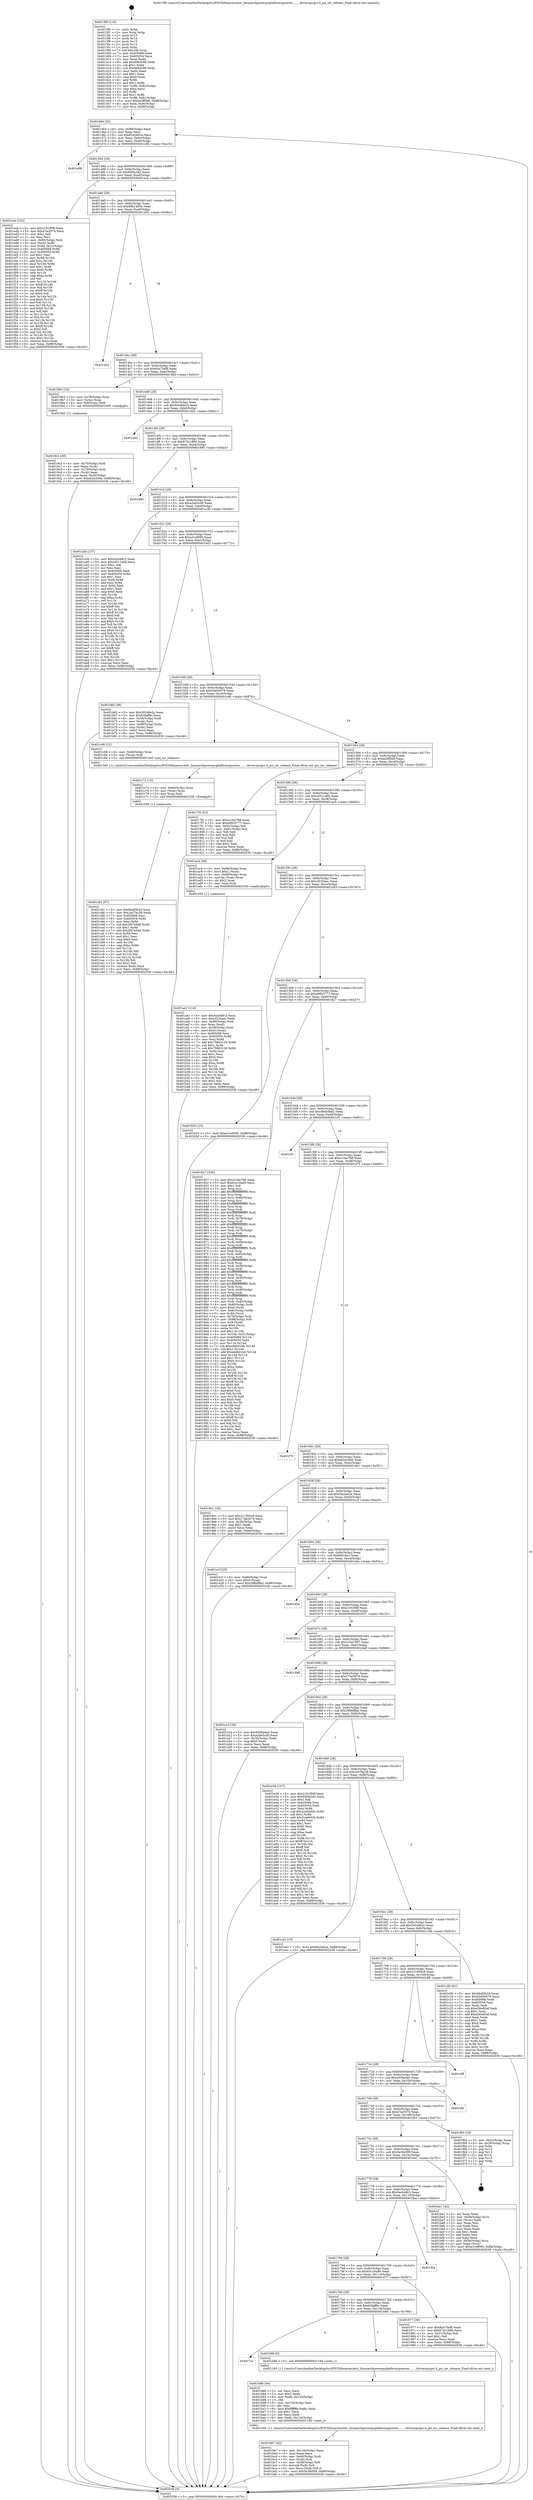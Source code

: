 digraph "0x4013f0" {
  label = "0x4013f0 (/mnt/c/Users/mathe/Desktop/tcc/POCII/binaries/extr_linuxarchpowerpcplatformspseries........driverspcipci.h_pci_iov_release_Final-ollvm.out::main(0))"
  labelloc = "t"
  node[shape=record]

  Entry [label="",width=0.3,height=0.3,shape=circle,fillcolor=black,style=filled]
  "0x401464" [label="{
     0x401464 [32]\l
     | [instrs]\l
     &nbsp;&nbsp;0x401464 \<+6\>: mov -0x88(%rbp),%eax\l
     &nbsp;&nbsp;0x40146a \<+2\>: mov %eax,%ecx\l
     &nbsp;&nbsp;0x40146c \<+6\>: sub $0x8342601e,%ecx\l
     &nbsp;&nbsp;0x401472 \<+6\>: mov %eax,-0x9c(%rbp)\l
     &nbsp;&nbsp;0x401478 \<+6\>: mov %ecx,-0xa0(%rbp)\l
     &nbsp;&nbsp;0x40147e \<+6\>: je 0000000000401e0b \<main+0xa1b\>\l
  }"]
  "0x401e0b" [label="{
     0x401e0b\l
  }", style=dashed]
  "0x401484" [label="{
     0x401484 [28]\l
     | [instrs]\l
     &nbsp;&nbsp;0x401484 \<+5\>: jmp 0000000000401489 \<main+0x99\>\l
     &nbsp;&nbsp;0x401489 \<+6\>: mov -0x9c(%rbp),%eax\l
     &nbsp;&nbsp;0x40148f \<+5\>: sub $0x85f3e342,%eax\l
     &nbsp;&nbsp;0x401494 \<+6\>: mov %eax,-0xa4(%rbp)\l
     &nbsp;&nbsp;0x40149a \<+6\>: je 0000000000401ecb \<main+0xadb\>\l
  }"]
  Exit [label="",width=0.3,height=0.3,shape=circle,fillcolor=black,style=filled,peripheries=2]
  "0x401ecb" [label="{
     0x401ecb [152]\l
     | [instrs]\l
     &nbsp;&nbsp;0x401ecb \<+5\>: mov $0x2191f09f,%eax\l
     &nbsp;&nbsp;0x401ed0 \<+5\>: mov $0x47acf374,%ecx\l
     &nbsp;&nbsp;0x401ed5 \<+2\>: mov $0x1,%dl\l
     &nbsp;&nbsp;0x401ed7 \<+2\>: xor %esi,%esi\l
     &nbsp;&nbsp;0x401ed9 \<+4\>: mov -0x80(%rbp),%rdi\l
     &nbsp;&nbsp;0x401edd \<+3\>: mov (%rdi),%r8d\l
     &nbsp;&nbsp;0x401ee0 \<+4\>: mov %r8d,-0x2c(%rbp)\l
     &nbsp;&nbsp;0x401ee4 \<+8\>: mov 0x405068,%r8d\l
     &nbsp;&nbsp;0x401eec \<+8\>: mov 0x405054,%r9d\l
     &nbsp;&nbsp;0x401ef4 \<+3\>: sub $0x1,%esi\l
     &nbsp;&nbsp;0x401ef7 \<+3\>: mov %r8d,%r10d\l
     &nbsp;&nbsp;0x401efa \<+3\>: add %esi,%r10d\l
     &nbsp;&nbsp;0x401efd \<+4\>: imul %r10d,%r8d\l
     &nbsp;&nbsp;0x401f01 \<+4\>: and $0x1,%r8d\l
     &nbsp;&nbsp;0x401f05 \<+4\>: cmp $0x0,%r8d\l
     &nbsp;&nbsp;0x401f09 \<+4\>: sete %r11b\l
     &nbsp;&nbsp;0x401f0d \<+4\>: cmp $0xa,%r9d\l
     &nbsp;&nbsp;0x401f11 \<+3\>: setl %bl\l
     &nbsp;&nbsp;0x401f14 \<+3\>: mov %r11b,%r14b\l
     &nbsp;&nbsp;0x401f17 \<+4\>: xor $0xff,%r14b\l
     &nbsp;&nbsp;0x401f1b \<+3\>: mov %bl,%r15b\l
     &nbsp;&nbsp;0x401f1e \<+4\>: xor $0xff,%r15b\l
     &nbsp;&nbsp;0x401f22 \<+3\>: xor $0x0,%dl\l
     &nbsp;&nbsp;0x401f25 \<+3\>: mov %r14b,%r12b\l
     &nbsp;&nbsp;0x401f28 \<+4\>: and $0x0,%r12b\l
     &nbsp;&nbsp;0x401f2c \<+3\>: and %dl,%r11b\l
     &nbsp;&nbsp;0x401f2f \<+3\>: mov %r15b,%r13b\l
     &nbsp;&nbsp;0x401f32 \<+4\>: and $0x0,%r13b\l
     &nbsp;&nbsp;0x401f36 \<+2\>: and %dl,%bl\l
     &nbsp;&nbsp;0x401f38 \<+3\>: or %r11b,%r12b\l
     &nbsp;&nbsp;0x401f3b \<+3\>: or %bl,%r13b\l
     &nbsp;&nbsp;0x401f3e \<+3\>: xor %r13b,%r12b\l
     &nbsp;&nbsp;0x401f41 \<+3\>: or %r15b,%r14b\l
     &nbsp;&nbsp;0x401f44 \<+4\>: xor $0xff,%r14b\l
     &nbsp;&nbsp;0x401f48 \<+3\>: or $0x0,%dl\l
     &nbsp;&nbsp;0x401f4b \<+3\>: and %dl,%r14b\l
     &nbsp;&nbsp;0x401f4e \<+3\>: or %r14b,%r12b\l
     &nbsp;&nbsp;0x401f51 \<+4\>: test $0x1,%r12b\l
     &nbsp;&nbsp;0x401f55 \<+3\>: cmovne %ecx,%eax\l
     &nbsp;&nbsp;0x401f58 \<+6\>: mov %eax,-0x88(%rbp)\l
     &nbsp;&nbsp;0x401f5e \<+5\>: jmp 0000000000402036 \<main+0xc46\>\l
  }"]
  "0x4014a0" [label="{
     0x4014a0 [28]\l
     | [instrs]\l
     &nbsp;&nbsp;0x4014a0 \<+5\>: jmp 00000000004014a5 \<main+0xb5\>\l
     &nbsp;&nbsp;0x4014a5 \<+6\>: mov -0x9c(%rbp),%eax\l
     &nbsp;&nbsp;0x4014ab \<+5\>: sub $0x89b1465e,%eax\l
     &nbsp;&nbsp;0x4014b0 \<+6\>: mov %eax,-0xa8(%rbp)\l
     &nbsp;&nbsp;0x4014b6 \<+6\>: je 0000000000401d52 \<main+0x962\>\l
  }"]
  "0x401c81" [label="{
     0x401c81 [97]\l
     | [instrs]\l
     &nbsp;&nbsp;0x401c81 \<+5\>: mov $0x6bdf3b34,%ecx\l
     &nbsp;&nbsp;0x401c86 \<+5\>: mov $0x2a57bc28,%edx\l
     &nbsp;&nbsp;0x401c8b \<+7\>: mov 0x405068,%esi\l
     &nbsp;&nbsp;0x401c92 \<+8\>: mov 0x405054,%r8d\l
     &nbsp;&nbsp;0x401c9a \<+3\>: mov %esi,%r9d\l
     &nbsp;&nbsp;0x401c9d \<+7\>: sub $0x2f07e948,%r9d\l
     &nbsp;&nbsp;0x401ca4 \<+4\>: sub $0x1,%r9d\l
     &nbsp;&nbsp;0x401ca8 \<+7\>: add $0x2f07e948,%r9d\l
     &nbsp;&nbsp;0x401caf \<+4\>: imul %r9d,%esi\l
     &nbsp;&nbsp;0x401cb3 \<+3\>: and $0x1,%esi\l
     &nbsp;&nbsp;0x401cb6 \<+3\>: cmp $0x0,%esi\l
     &nbsp;&nbsp;0x401cb9 \<+4\>: sete %r10b\l
     &nbsp;&nbsp;0x401cbd \<+4\>: cmp $0xa,%r8d\l
     &nbsp;&nbsp;0x401cc1 \<+4\>: setl %r11b\l
     &nbsp;&nbsp;0x401cc5 \<+3\>: mov %r10b,%bl\l
     &nbsp;&nbsp;0x401cc8 \<+3\>: and %r11b,%bl\l
     &nbsp;&nbsp;0x401ccb \<+3\>: xor %r11b,%r10b\l
     &nbsp;&nbsp;0x401cce \<+3\>: or %r10b,%bl\l
     &nbsp;&nbsp;0x401cd1 \<+3\>: test $0x1,%bl\l
     &nbsp;&nbsp;0x401cd4 \<+3\>: cmovne %edx,%ecx\l
     &nbsp;&nbsp;0x401cd7 \<+6\>: mov %ecx,-0x88(%rbp)\l
     &nbsp;&nbsp;0x401cdd \<+5\>: jmp 0000000000402036 \<main+0xc46\>\l
  }"]
  "0x401d52" [label="{
     0x401d52\l
  }", style=dashed]
  "0x4014bc" [label="{
     0x4014bc [28]\l
     | [instrs]\l
     &nbsp;&nbsp;0x4014bc \<+5\>: jmp 00000000004014c1 \<main+0xd1\>\l
     &nbsp;&nbsp;0x4014c1 \<+6\>: mov -0x9c(%rbp),%eax\l
     &nbsp;&nbsp;0x4014c7 \<+5\>: sub $0x8cb75ef8,%eax\l
     &nbsp;&nbsp;0x4014cc \<+6\>: mov %eax,-0xac(%rbp)\l
     &nbsp;&nbsp;0x4014d2 \<+6\>: je 00000000004019b3 \<main+0x5c3\>\l
  }"]
  "0x401c72" [label="{
     0x401c72 [15]\l
     | [instrs]\l
     &nbsp;&nbsp;0x401c72 \<+4\>: mov -0x60(%rbp),%rax\l
     &nbsp;&nbsp;0x401c76 \<+3\>: mov (%rax),%rax\l
     &nbsp;&nbsp;0x401c79 \<+3\>: mov %rax,%rdi\l
     &nbsp;&nbsp;0x401c7c \<+5\>: call 0000000000401030 \<free@plt\>\l
     | [calls]\l
     &nbsp;&nbsp;0x401030 \{1\} (unknown)\l
  }"]
  "0x4019b3" [label="{
     0x4019b3 [16]\l
     | [instrs]\l
     &nbsp;&nbsp;0x4019b3 \<+4\>: mov -0x78(%rbp),%rax\l
     &nbsp;&nbsp;0x4019b7 \<+3\>: mov (%rax),%rax\l
     &nbsp;&nbsp;0x4019ba \<+4\>: mov 0x8(%rax),%rdi\l
     &nbsp;&nbsp;0x4019be \<+5\>: call 0000000000401060 \<atoi@plt\>\l
     | [calls]\l
     &nbsp;&nbsp;0x401060 \{1\} (unknown)\l
  }"]
  "0x4014d8" [label="{
     0x4014d8 [28]\l
     | [instrs]\l
     &nbsp;&nbsp;0x4014d8 \<+5\>: jmp 00000000004014dd \<main+0xed\>\l
     &nbsp;&nbsp;0x4014dd \<+6\>: mov -0x9c(%rbp),%eax\l
     &nbsp;&nbsp;0x4014e3 \<+5\>: sub $0x8cbdbb10,%eax\l
     &nbsp;&nbsp;0x4014e8 \<+6\>: mov %eax,-0xb0(%rbp)\l
     &nbsp;&nbsp;0x4014ee \<+6\>: je 0000000000401dd2 \<main+0x9e2\>\l
  }"]
  "0x401bb7" [label="{
     0x401bb7 [42]\l
     | [instrs]\l
     &nbsp;&nbsp;0x401bb7 \<+6\>: mov -0x124(%rbp),%ecx\l
     &nbsp;&nbsp;0x401bbd \<+3\>: imul %eax,%ecx\l
     &nbsp;&nbsp;0x401bc0 \<+4\>: mov -0x60(%rbp),%rdi\l
     &nbsp;&nbsp;0x401bc4 \<+3\>: mov (%rdi),%rdi\l
     &nbsp;&nbsp;0x401bc7 \<+4\>: mov -0x58(%rbp),%r8\l
     &nbsp;&nbsp;0x401bcb \<+3\>: movslq (%r8),%r8\l
     &nbsp;&nbsp;0x401bce \<+4\>: mov %ecx,(%rdi,%r8,4)\l
     &nbsp;&nbsp;0x401bd2 \<+10\>: movl $0x5e3fa509,-0x88(%rbp)\l
     &nbsp;&nbsp;0x401bdc \<+5\>: jmp 0000000000402036 \<main+0xc46\>\l
  }"]
  "0x401dd2" [label="{
     0x401dd2\l
  }", style=dashed]
  "0x4014f4" [label="{
     0x4014f4 [28]\l
     | [instrs]\l
     &nbsp;&nbsp;0x4014f4 \<+5\>: jmp 00000000004014f9 \<main+0x109\>\l
     &nbsp;&nbsp;0x4014f9 \<+6\>: mov -0x9c(%rbp),%eax\l
     &nbsp;&nbsp;0x4014ff \<+5\>: sub $0x97421890,%eax\l
     &nbsp;&nbsp;0x401504 \<+6\>: mov %eax,-0xb4(%rbp)\l
     &nbsp;&nbsp;0x40150a \<+6\>: je 0000000000401995 \<main+0x5a5\>\l
  }"]
  "0x401b8b" [label="{
     0x401b8b [44]\l
     | [instrs]\l
     &nbsp;&nbsp;0x401b8b \<+2\>: xor %ecx,%ecx\l
     &nbsp;&nbsp;0x401b8d \<+5\>: mov $0x2,%edx\l
     &nbsp;&nbsp;0x401b92 \<+6\>: mov %edx,-0x120(%rbp)\l
     &nbsp;&nbsp;0x401b98 \<+1\>: cltd\l
     &nbsp;&nbsp;0x401b99 \<+6\>: mov -0x120(%rbp),%esi\l
     &nbsp;&nbsp;0x401b9f \<+2\>: idiv %esi\l
     &nbsp;&nbsp;0x401ba1 \<+6\>: imul $0xfffffffe,%edx,%edx\l
     &nbsp;&nbsp;0x401ba7 \<+3\>: sub $0x1,%ecx\l
     &nbsp;&nbsp;0x401baa \<+2\>: sub %ecx,%edx\l
     &nbsp;&nbsp;0x401bac \<+6\>: mov %edx,-0x124(%rbp)\l
     &nbsp;&nbsp;0x401bb2 \<+5\>: call 0000000000401160 \<next_i\>\l
     | [calls]\l
     &nbsp;&nbsp;0x401160 \{1\} (/mnt/c/Users/mathe/Desktop/tcc/POCII/binaries/extr_linuxarchpowerpcplatformspseries........driverspcipci.h_pci_iov_release_Final-ollvm.out::next_i)\l
  }"]
  "0x401995" [label="{
     0x401995\l
  }", style=dashed]
  "0x401510" [label="{
     0x401510 [28]\l
     | [instrs]\l
     &nbsp;&nbsp;0x401510 \<+5\>: jmp 0000000000401515 \<main+0x125\>\l
     &nbsp;&nbsp;0x401515 \<+6\>: mov -0x9c(%rbp),%eax\l
     &nbsp;&nbsp;0x40151b \<+5\>: sub $0xa2eb5cd0,%eax\l
     &nbsp;&nbsp;0x401520 \<+6\>: mov %eax,-0xb8(%rbp)\l
     &nbsp;&nbsp;0x401526 \<+6\>: je 0000000000401a3b \<main+0x64b\>\l
  }"]
  "0x4017cc" [label="{
     0x4017cc\l
  }", style=dashed]
  "0x401a3b" [label="{
     0x401a3b [137]\l
     | [instrs]\l
     &nbsp;&nbsp;0x401a3b \<+5\>: mov $0x5ecb48c3,%eax\l
     &nbsp;&nbsp;0x401a40 \<+5\>: mov $0xc0511a66,%ecx\l
     &nbsp;&nbsp;0x401a45 \<+2\>: mov $0x1,%dl\l
     &nbsp;&nbsp;0x401a47 \<+2\>: xor %esi,%esi\l
     &nbsp;&nbsp;0x401a49 \<+7\>: mov 0x405068,%edi\l
     &nbsp;&nbsp;0x401a50 \<+8\>: mov 0x405054,%r8d\l
     &nbsp;&nbsp;0x401a58 \<+3\>: sub $0x1,%esi\l
     &nbsp;&nbsp;0x401a5b \<+3\>: mov %edi,%r9d\l
     &nbsp;&nbsp;0x401a5e \<+3\>: add %esi,%r9d\l
     &nbsp;&nbsp;0x401a61 \<+4\>: imul %r9d,%edi\l
     &nbsp;&nbsp;0x401a65 \<+3\>: and $0x1,%edi\l
     &nbsp;&nbsp;0x401a68 \<+3\>: cmp $0x0,%edi\l
     &nbsp;&nbsp;0x401a6b \<+4\>: sete %r10b\l
     &nbsp;&nbsp;0x401a6f \<+4\>: cmp $0xa,%r8d\l
     &nbsp;&nbsp;0x401a73 \<+4\>: setl %r11b\l
     &nbsp;&nbsp;0x401a77 \<+3\>: mov %r10b,%bl\l
     &nbsp;&nbsp;0x401a7a \<+3\>: xor $0xff,%bl\l
     &nbsp;&nbsp;0x401a7d \<+3\>: mov %r11b,%r14b\l
     &nbsp;&nbsp;0x401a80 \<+4\>: xor $0xff,%r14b\l
     &nbsp;&nbsp;0x401a84 \<+3\>: xor $0x0,%dl\l
     &nbsp;&nbsp;0x401a87 \<+3\>: mov %bl,%r15b\l
     &nbsp;&nbsp;0x401a8a \<+4\>: and $0x0,%r15b\l
     &nbsp;&nbsp;0x401a8e \<+3\>: and %dl,%r10b\l
     &nbsp;&nbsp;0x401a91 \<+3\>: mov %r14b,%r12b\l
     &nbsp;&nbsp;0x401a94 \<+4\>: and $0x0,%r12b\l
     &nbsp;&nbsp;0x401a98 \<+3\>: and %dl,%r11b\l
     &nbsp;&nbsp;0x401a9b \<+3\>: or %r10b,%r15b\l
     &nbsp;&nbsp;0x401a9e \<+3\>: or %r11b,%r12b\l
     &nbsp;&nbsp;0x401aa1 \<+3\>: xor %r12b,%r15b\l
     &nbsp;&nbsp;0x401aa4 \<+3\>: or %r14b,%bl\l
     &nbsp;&nbsp;0x401aa7 \<+3\>: xor $0xff,%bl\l
     &nbsp;&nbsp;0x401aaa \<+3\>: or $0x0,%dl\l
     &nbsp;&nbsp;0x401aad \<+2\>: and %dl,%bl\l
     &nbsp;&nbsp;0x401aaf \<+3\>: or %bl,%r15b\l
     &nbsp;&nbsp;0x401ab2 \<+4\>: test $0x1,%r15b\l
     &nbsp;&nbsp;0x401ab6 \<+3\>: cmovne %ecx,%eax\l
     &nbsp;&nbsp;0x401ab9 \<+6\>: mov %eax,-0x88(%rbp)\l
     &nbsp;&nbsp;0x401abf \<+5\>: jmp 0000000000402036 \<main+0xc46\>\l
  }"]
  "0x40152c" [label="{
     0x40152c [28]\l
     | [instrs]\l
     &nbsp;&nbsp;0x40152c \<+5\>: jmp 0000000000401531 \<main+0x141\>\l
     &nbsp;&nbsp;0x401531 \<+6\>: mov -0x9c(%rbp),%eax\l
     &nbsp;&nbsp;0x401537 \<+5\>: sub $0xa31ef095,%eax\l
     &nbsp;&nbsp;0x40153c \<+6\>: mov %eax,-0xbc(%rbp)\l
     &nbsp;&nbsp;0x401542 \<+6\>: je 0000000000401b62 \<main+0x772\>\l
  }"]
  "0x401b86" [label="{
     0x401b86 [5]\l
     | [instrs]\l
     &nbsp;&nbsp;0x401b86 \<+5\>: call 0000000000401160 \<next_i\>\l
     | [calls]\l
     &nbsp;&nbsp;0x401160 \{1\} (/mnt/c/Users/mathe/Desktop/tcc/POCII/binaries/extr_linuxarchpowerpcplatformspseries........driverspcipci.h_pci_iov_release_Final-ollvm.out::next_i)\l
  }"]
  "0x401b62" [label="{
     0x401b62 [36]\l
     | [instrs]\l
     &nbsp;&nbsp;0x401b62 \<+5\>: mov $0x30248e2c,%eax\l
     &nbsp;&nbsp;0x401b67 \<+5\>: mov $0x63faff9c,%ecx\l
     &nbsp;&nbsp;0x401b6c \<+4\>: mov -0x58(%rbp),%rdx\l
     &nbsp;&nbsp;0x401b70 \<+2\>: mov (%rdx),%esi\l
     &nbsp;&nbsp;0x401b72 \<+4\>: mov -0x68(%rbp),%rdx\l
     &nbsp;&nbsp;0x401b76 \<+2\>: cmp (%rdx),%esi\l
     &nbsp;&nbsp;0x401b78 \<+3\>: cmovl %ecx,%eax\l
     &nbsp;&nbsp;0x401b7b \<+6\>: mov %eax,-0x88(%rbp)\l
     &nbsp;&nbsp;0x401b81 \<+5\>: jmp 0000000000402036 \<main+0xc46\>\l
  }"]
  "0x401548" [label="{
     0x401548 [28]\l
     | [instrs]\l
     &nbsp;&nbsp;0x401548 \<+5\>: jmp 000000000040154d \<main+0x15d\>\l
     &nbsp;&nbsp;0x40154d \<+6\>: mov -0x9c(%rbp),%eax\l
     &nbsp;&nbsp;0x401553 \<+5\>: sub $0xb5d50079,%eax\l
     &nbsp;&nbsp;0x401558 \<+6\>: mov %eax,-0xc0(%rbp)\l
     &nbsp;&nbsp;0x40155e \<+6\>: je 0000000000401c66 \<main+0x876\>\l
  }"]
  "0x401ae1" [label="{
     0x401ae1 [114]\l
     | [instrs]\l
     &nbsp;&nbsp;0x401ae1 \<+5\>: mov $0x5ecb48c3,%ecx\l
     &nbsp;&nbsp;0x401ae6 \<+5\>: mov $0xcf235aac,%edx\l
     &nbsp;&nbsp;0x401aeb \<+4\>: mov -0x60(%rbp),%rdi\l
     &nbsp;&nbsp;0x401aef \<+3\>: mov %rax,(%rdi)\l
     &nbsp;&nbsp;0x401af2 \<+4\>: mov -0x58(%rbp),%rax\l
     &nbsp;&nbsp;0x401af6 \<+6\>: movl $0x0,(%rax)\l
     &nbsp;&nbsp;0x401afc \<+7\>: mov 0x405068,%esi\l
     &nbsp;&nbsp;0x401b03 \<+8\>: mov 0x405054,%r8d\l
     &nbsp;&nbsp;0x401b0b \<+3\>: mov %esi,%r9d\l
     &nbsp;&nbsp;0x401b0e \<+7\>: add $0x75863129,%r9d\l
     &nbsp;&nbsp;0x401b15 \<+4\>: sub $0x1,%r9d\l
     &nbsp;&nbsp;0x401b19 \<+7\>: sub $0x75863129,%r9d\l
     &nbsp;&nbsp;0x401b20 \<+4\>: imul %r9d,%esi\l
     &nbsp;&nbsp;0x401b24 \<+3\>: and $0x1,%esi\l
     &nbsp;&nbsp;0x401b27 \<+3\>: cmp $0x0,%esi\l
     &nbsp;&nbsp;0x401b2a \<+4\>: sete %r10b\l
     &nbsp;&nbsp;0x401b2e \<+4\>: cmp $0xa,%r8d\l
     &nbsp;&nbsp;0x401b32 \<+4\>: setl %r11b\l
     &nbsp;&nbsp;0x401b36 \<+3\>: mov %r10b,%bl\l
     &nbsp;&nbsp;0x401b39 \<+3\>: and %r11b,%bl\l
     &nbsp;&nbsp;0x401b3c \<+3\>: xor %r11b,%r10b\l
     &nbsp;&nbsp;0x401b3f \<+3\>: or %r10b,%bl\l
     &nbsp;&nbsp;0x401b42 \<+3\>: test $0x1,%bl\l
     &nbsp;&nbsp;0x401b45 \<+3\>: cmovne %edx,%ecx\l
     &nbsp;&nbsp;0x401b48 \<+6\>: mov %ecx,-0x88(%rbp)\l
     &nbsp;&nbsp;0x401b4e \<+5\>: jmp 0000000000402036 \<main+0xc46\>\l
  }"]
  "0x401c66" [label="{
     0x401c66 [12]\l
     | [instrs]\l
     &nbsp;&nbsp;0x401c66 \<+4\>: mov -0x60(%rbp),%rax\l
     &nbsp;&nbsp;0x401c6a \<+3\>: mov (%rax),%rdi\l
     &nbsp;&nbsp;0x401c6d \<+5\>: call 00000000004013e0 \<pci_iov_release\>\l
     | [calls]\l
     &nbsp;&nbsp;0x4013e0 \{1\} (/mnt/c/Users/mathe/Desktop/tcc/POCII/binaries/extr_linuxarchpowerpcplatformspseries........driverspcipci.h_pci_iov_release_Final-ollvm.out::pci_iov_release)\l
  }"]
  "0x401564" [label="{
     0x401564 [28]\l
     | [instrs]\l
     &nbsp;&nbsp;0x401564 \<+5\>: jmp 0000000000401569 \<main+0x179\>\l
     &nbsp;&nbsp;0x401569 \<+6\>: mov -0x9c(%rbp),%eax\l
     &nbsp;&nbsp;0x40156f \<+5\>: sub $0xba3ff2b6,%eax\l
     &nbsp;&nbsp;0x401574 \<+6\>: mov %eax,-0xc4(%rbp)\l
     &nbsp;&nbsp;0x40157a \<+6\>: je 00000000004017f2 \<main+0x402\>\l
  }"]
  "0x4019c3" [label="{
     0x4019c3 [30]\l
     | [instrs]\l
     &nbsp;&nbsp;0x4019c3 \<+4\>: mov -0x70(%rbp),%rdi\l
     &nbsp;&nbsp;0x4019c7 \<+2\>: mov %eax,(%rdi)\l
     &nbsp;&nbsp;0x4019c9 \<+4\>: mov -0x70(%rbp),%rdi\l
     &nbsp;&nbsp;0x4019cd \<+2\>: mov (%rdi),%eax\l
     &nbsp;&nbsp;0x4019cf \<+3\>: mov %eax,-0x30(%rbp)\l
     &nbsp;&nbsp;0x4019d2 \<+10\>: movl $0xeb2e20eb,-0x88(%rbp)\l
     &nbsp;&nbsp;0x4019dc \<+5\>: jmp 0000000000402036 \<main+0xc46\>\l
  }"]
  "0x4017f2" [label="{
     0x4017f2 [53]\l
     | [instrs]\l
     &nbsp;&nbsp;0x4017f2 \<+5\>: mov $0xe1cbe788,%eax\l
     &nbsp;&nbsp;0x4017f7 \<+5\>: mov $0xd9925771,%ecx\l
     &nbsp;&nbsp;0x4017fc \<+6\>: mov -0x82(%rbp),%dl\l
     &nbsp;&nbsp;0x401802 \<+7\>: mov -0x81(%rbp),%sil\l
     &nbsp;&nbsp;0x401809 \<+3\>: mov %dl,%dil\l
     &nbsp;&nbsp;0x40180c \<+3\>: and %sil,%dil\l
     &nbsp;&nbsp;0x40180f \<+3\>: xor %sil,%dl\l
     &nbsp;&nbsp;0x401812 \<+3\>: or %dl,%dil\l
     &nbsp;&nbsp;0x401815 \<+4\>: test $0x1,%dil\l
     &nbsp;&nbsp;0x401819 \<+3\>: cmovne %ecx,%eax\l
     &nbsp;&nbsp;0x40181c \<+6\>: mov %eax,-0x88(%rbp)\l
     &nbsp;&nbsp;0x401822 \<+5\>: jmp 0000000000402036 \<main+0xc46\>\l
  }"]
  "0x401580" [label="{
     0x401580 [28]\l
     | [instrs]\l
     &nbsp;&nbsp;0x401580 \<+5\>: jmp 0000000000401585 \<main+0x195\>\l
     &nbsp;&nbsp;0x401585 \<+6\>: mov -0x9c(%rbp),%eax\l
     &nbsp;&nbsp;0x40158b \<+5\>: sub $0xc0511a66,%eax\l
     &nbsp;&nbsp;0x401590 \<+6\>: mov %eax,-0xc8(%rbp)\l
     &nbsp;&nbsp;0x401596 \<+6\>: je 0000000000401ac4 \<main+0x6d4\>\l
  }"]
  "0x402036" [label="{
     0x402036 [5]\l
     | [instrs]\l
     &nbsp;&nbsp;0x402036 \<+5\>: jmp 0000000000401464 \<main+0x74\>\l
  }"]
  "0x4013f0" [label="{
     0x4013f0 [116]\l
     | [instrs]\l
     &nbsp;&nbsp;0x4013f0 \<+1\>: push %rbp\l
     &nbsp;&nbsp;0x4013f1 \<+3\>: mov %rsp,%rbp\l
     &nbsp;&nbsp;0x4013f4 \<+2\>: push %r15\l
     &nbsp;&nbsp;0x4013f6 \<+2\>: push %r14\l
     &nbsp;&nbsp;0x4013f8 \<+2\>: push %r13\l
     &nbsp;&nbsp;0x4013fa \<+2\>: push %r12\l
     &nbsp;&nbsp;0x4013fc \<+1\>: push %rbx\l
     &nbsp;&nbsp;0x4013fd \<+7\>: sub $0x108,%rsp\l
     &nbsp;&nbsp;0x401404 \<+7\>: mov 0x405068,%eax\l
     &nbsp;&nbsp;0x40140b \<+7\>: mov 0x405054,%ecx\l
     &nbsp;&nbsp;0x401412 \<+2\>: mov %eax,%edx\l
     &nbsp;&nbsp;0x401414 \<+6\>: add $0x9dfcfc98,%edx\l
     &nbsp;&nbsp;0x40141a \<+3\>: sub $0x1,%edx\l
     &nbsp;&nbsp;0x40141d \<+6\>: sub $0x9dfcfc98,%edx\l
     &nbsp;&nbsp;0x401423 \<+3\>: imul %edx,%eax\l
     &nbsp;&nbsp;0x401426 \<+3\>: and $0x1,%eax\l
     &nbsp;&nbsp;0x401429 \<+3\>: cmp $0x0,%eax\l
     &nbsp;&nbsp;0x40142c \<+4\>: sete %r8b\l
     &nbsp;&nbsp;0x401430 \<+4\>: and $0x1,%r8b\l
     &nbsp;&nbsp;0x401434 \<+7\>: mov %r8b,-0x82(%rbp)\l
     &nbsp;&nbsp;0x40143b \<+3\>: cmp $0xa,%ecx\l
     &nbsp;&nbsp;0x40143e \<+4\>: setl %r8b\l
     &nbsp;&nbsp;0x401442 \<+4\>: and $0x1,%r8b\l
     &nbsp;&nbsp;0x401446 \<+7\>: mov %r8b,-0x81(%rbp)\l
     &nbsp;&nbsp;0x40144d \<+10\>: movl $0xba3ff2b6,-0x88(%rbp)\l
     &nbsp;&nbsp;0x401457 \<+6\>: mov %edi,-0x8c(%rbp)\l
     &nbsp;&nbsp;0x40145d \<+7\>: mov %rsi,-0x98(%rbp)\l
  }"]
  "0x4017b0" [label="{
     0x4017b0 [28]\l
     | [instrs]\l
     &nbsp;&nbsp;0x4017b0 \<+5\>: jmp 00000000004017b5 \<main+0x3c5\>\l
     &nbsp;&nbsp;0x4017b5 \<+6\>: mov -0x9c(%rbp),%eax\l
     &nbsp;&nbsp;0x4017bb \<+5\>: sub $0x63faff9c,%eax\l
     &nbsp;&nbsp;0x4017c0 \<+6\>: mov %eax,-0x118(%rbp)\l
     &nbsp;&nbsp;0x4017c6 \<+6\>: je 0000000000401b86 \<main+0x796\>\l
  }"]
  "0x401ac4" [label="{
     0x401ac4 [29]\l
     | [instrs]\l
     &nbsp;&nbsp;0x401ac4 \<+4\>: mov -0x68(%rbp),%rax\l
     &nbsp;&nbsp;0x401ac8 \<+6\>: movl $0x1,(%rax)\l
     &nbsp;&nbsp;0x401ace \<+4\>: mov -0x68(%rbp),%rax\l
     &nbsp;&nbsp;0x401ad2 \<+3\>: movslq (%rax),%rax\l
     &nbsp;&nbsp;0x401ad5 \<+4\>: shl $0x2,%rax\l
     &nbsp;&nbsp;0x401ad9 \<+3\>: mov %rax,%rdi\l
     &nbsp;&nbsp;0x401adc \<+5\>: call 0000000000401050 \<malloc@plt\>\l
     | [calls]\l
     &nbsp;&nbsp;0x401050 \{1\} (unknown)\l
  }"]
  "0x40159c" [label="{
     0x40159c [28]\l
     | [instrs]\l
     &nbsp;&nbsp;0x40159c \<+5\>: jmp 00000000004015a1 \<main+0x1b1\>\l
     &nbsp;&nbsp;0x4015a1 \<+6\>: mov -0x9c(%rbp),%eax\l
     &nbsp;&nbsp;0x4015a7 \<+5\>: sub $0xcf235aac,%eax\l
     &nbsp;&nbsp;0x4015ac \<+6\>: mov %eax,-0xcc(%rbp)\l
     &nbsp;&nbsp;0x4015b2 \<+6\>: je 0000000000401b53 \<main+0x763\>\l
  }"]
  "0x401977" [label="{
     0x401977 [30]\l
     | [instrs]\l
     &nbsp;&nbsp;0x401977 \<+5\>: mov $0x8cb75ef8,%eax\l
     &nbsp;&nbsp;0x40197c \<+5\>: mov $0x97421890,%ecx\l
     &nbsp;&nbsp;0x401981 \<+3\>: mov -0x31(%rbp),%dl\l
     &nbsp;&nbsp;0x401984 \<+3\>: test $0x1,%dl\l
     &nbsp;&nbsp;0x401987 \<+3\>: cmovne %ecx,%eax\l
     &nbsp;&nbsp;0x40198a \<+6\>: mov %eax,-0x88(%rbp)\l
     &nbsp;&nbsp;0x401990 \<+5\>: jmp 0000000000402036 \<main+0xc46\>\l
  }"]
  "0x401b53" [label="{
     0x401b53 [15]\l
     | [instrs]\l
     &nbsp;&nbsp;0x401b53 \<+10\>: movl $0xa31ef095,-0x88(%rbp)\l
     &nbsp;&nbsp;0x401b5d \<+5\>: jmp 0000000000402036 \<main+0xc46\>\l
  }"]
  "0x4015b8" [label="{
     0x4015b8 [28]\l
     | [instrs]\l
     &nbsp;&nbsp;0x4015b8 \<+5\>: jmp 00000000004015bd \<main+0x1cd\>\l
     &nbsp;&nbsp;0x4015bd \<+6\>: mov -0x9c(%rbp),%eax\l
     &nbsp;&nbsp;0x4015c3 \<+5\>: sub $0xd9925771,%eax\l
     &nbsp;&nbsp;0x4015c8 \<+6\>: mov %eax,-0xd0(%rbp)\l
     &nbsp;&nbsp;0x4015ce \<+6\>: je 0000000000401827 \<main+0x437\>\l
  }"]
  "0x401794" [label="{
     0x401794 [28]\l
     | [instrs]\l
     &nbsp;&nbsp;0x401794 \<+5\>: jmp 0000000000401799 \<main+0x3a9\>\l
     &nbsp;&nbsp;0x401799 \<+6\>: mov -0x9c(%rbp),%eax\l
     &nbsp;&nbsp;0x40179f \<+5\>: sub $0x63c16a99,%eax\l
     &nbsp;&nbsp;0x4017a4 \<+6\>: mov %eax,-0x114(%rbp)\l
     &nbsp;&nbsp;0x4017aa \<+6\>: je 0000000000401977 \<main+0x587\>\l
  }"]
  "0x401827" [label="{
     0x401827 [336]\l
     | [instrs]\l
     &nbsp;&nbsp;0x401827 \<+5\>: mov $0xe1cbe788,%eax\l
     &nbsp;&nbsp;0x40182c \<+5\>: mov $0x63c16a99,%ecx\l
     &nbsp;&nbsp;0x401831 \<+2\>: mov $0x1,%dl\l
     &nbsp;&nbsp;0x401833 \<+3\>: mov %rsp,%rsi\l
     &nbsp;&nbsp;0x401836 \<+4\>: add $0xfffffffffffffff0,%rsi\l
     &nbsp;&nbsp;0x40183a \<+3\>: mov %rsi,%rsp\l
     &nbsp;&nbsp;0x40183d \<+4\>: mov %rsi,-0x80(%rbp)\l
     &nbsp;&nbsp;0x401841 \<+3\>: mov %rsp,%rsi\l
     &nbsp;&nbsp;0x401844 \<+4\>: add $0xfffffffffffffff0,%rsi\l
     &nbsp;&nbsp;0x401848 \<+3\>: mov %rsi,%rsp\l
     &nbsp;&nbsp;0x40184b \<+3\>: mov %rsp,%rdi\l
     &nbsp;&nbsp;0x40184e \<+4\>: add $0xfffffffffffffff0,%rdi\l
     &nbsp;&nbsp;0x401852 \<+3\>: mov %rdi,%rsp\l
     &nbsp;&nbsp;0x401855 \<+4\>: mov %rdi,-0x78(%rbp)\l
     &nbsp;&nbsp;0x401859 \<+3\>: mov %rsp,%rdi\l
     &nbsp;&nbsp;0x40185c \<+4\>: add $0xfffffffffffffff0,%rdi\l
     &nbsp;&nbsp;0x401860 \<+3\>: mov %rdi,%rsp\l
     &nbsp;&nbsp;0x401863 \<+4\>: mov %rdi,-0x70(%rbp)\l
     &nbsp;&nbsp;0x401867 \<+3\>: mov %rsp,%rdi\l
     &nbsp;&nbsp;0x40186a \<+4\>: add $0xfffffffffffffff0,%rdi\l
     &nbsp;&nbsp;0x40186e \<+3\>: mov %rdi,%rsp\l
     &nbsp;&nbsp;0x401871 \<+4\>: mov %rdi,-0x68(%rbp)\l
     &nbsp;&nbsp;0x401875 \<+3\>: mov %rsp,%rdi\l
     &nbsp;&nbsp;0x401878 \<+4\>: add $0xfffffffffffffff0,%rdi\l
     &nbsp;&nbsp;0x40187c \<+3\>: mov %rdi,%rsp\l
     &nbsp;&nbsp;0x40187f \<+4\>: mov %rdi,-0x60(%rbp)\l
     &nbsp;&nbsp;0x401883 \<+3\>: mov %rsp,%rdi\l
     &nbsp;&nbsp;0x401886 \<+4\>: add $0xfffffffffffffff0,%rdi\l
     &nbsp;&nbsp;0x40188a \<+3\>: mov %rdi,%rsp\l
     &nbsp;&nbsp;0x40188d \<+4\>: mov %rdi,-0x58(%rbp)\l
     &nbsp;&nbsp;0x401891 \<+3\>: mov %rsp,%rdi\l
     &nbsp;&nbsp;0x401894 \<+4\>: add $0xfffffffffffffff0,%rdi\l
     &nbsp;&nbsp;0x401898 \<+3\>: mov %rdi,%rsp\l
     &nbsp;&nbsp;0x40189b \<+4\>: mov %rdi,-0x50(%rbp)\l
     &nbsp;&nbsp;0x40189f \<+3\>: mov %rsp,%rdi\l
     &nbsp;&nbsp;0x4018a2 \<+4\>: add $0xfffffffffffffff0,%rdi\l
     &nbsp;&nbsp;0x4018a6 \<+3\>: mov %rdi,%rsp\l
     &nbsp;&nbsp;0x4018a9 \<+4\>: mov %rdi,-0x48(%rbp)\l
     &nbsp;&nbsp;0x4018ad \<+3\>: mov %rsp,%rdi\l
     &nbsp;&nbsp;0x4018b0 \<+4\>: add $0xfffffffffffffff0,%rdi\l
     &nbsp;&nbsp;0x4018b4 \<+3\>: mov %rdi,%rsp\l
     &nbsp;&nbsp;0x4018b7 \<+4\>: mov %rdi,-0x40(%rbp)\l
     &nbsp;&nbsp;0x4018bb \<+4\>: mov -0x80(%rbp),%rdi\l
     &nbsp;&nbsp;0x4018bf \<+6\>: movl $0x0,(%rdi)\l
     &nbsp;&nbsp;0x4018c5 \<+7\>: mov -0x8c(%rbp),%r8d\l
     &nbsp;&nbsp;0x4018cc \<+3\>: mov %r8d,(%rsi)\l
     &nbsp;&nbsp;0x4018cf \<+4\>: mov -0x78(%rbp),%rdi\l
     &nbsp;&nbsp;0x4018d3 \<+7\>: mov -0x98(%rbp),%r9\l
     &nbsp;&nbsp;0x4018da \<+3\>: mov %r9,(%rdi)\l
     &nbsp;&nbsp;0x4018dd \<+3\>: cmpl $0x2,(%rsi)\l
     &nbsp;&nbsp;0x4018e0 \<+4\>: setne %r10b\l
     &nbsp;&nbsp;0x4018e4 \<+4\>: and $0x1,%r10b\l
     &nbsp;&nbsp;0x4018e8 \<+4\>: mov %r10b,-0x31(%rbp)\l
     &nbsp;&nbsp;0x4018ec \<+8\>: mov 0x405068,%r11d\l
     &nbsp;&nbsp;0x4018f4 \<+7\>: mov 0x405054,%ebx\l
     &nbsp;&nbsp;0x4018fb \<+3\>: mov %r11d,%r14d\l
     &nbsp;&nbsp;0x4018fe \<+7\>: sub $0xeddb01bb,%r14d\l
     &nbsp;&nbsp;0x401905 \<+4\>: sub $0x1,%r14d\l
     &nbsp;&nbsp;0x401909 \<+7\>: add $0xeddb01bb,%r14d\l
     &nbsp;&nbsp;0x401910 \<+4\>: imul %r14d,%r11d\l
     &nbsp;&nbsp;0x401914 \<+4\>: and $0x1,%r11d\l
     &nbsp;&nbsp;0x401918 \<+4\>: cmp $0x0,%r11d\l
     &nbsp;&nbsp;0x40191c \<+4\>: sete %r10b\l
     &nbsp;&nbsp;0x401920 \<+3\>: cmp $0xa,%ebx\l
     &nbsp;&nbsp;0x401923 \<+4\>: setl %r15b\l
     &nbsp;&nbsp;0x401927 \<+3\>: mov %r10b,%r12b\l
     &nbsp;&nbsp;0x40192a \<+4\>: xor $0xff,%r12b\l
     &nbsp;&nbsp;0x40192e \<+3\>: mov %r15b,%r13b\l
     &nbsp;&nbsp;0x401931 \<+4\>: xor $0xff,%r13b\l
     &nbsp;&nbsp;0x401935 \<+3\>: xor $0x0,%dl\l
     &nbsp;&nbsp;0x401938 \<+3\>: mov %r12b,%sil\l
     &nbsp;&nbsp;0x40193b \<+4\>: and $0x0,%sil\l
     &nbsp;&nbsp;0x40193f \<+3\>: and %dl,%r10b\l
     &nbsp;&nbsp;0x401942 \<+3\>: mov %r13b,%dil\l
     &nbsp;&nbsp;0x401945 \<+4\>: and $0x0,%dil\l
     &nbsp;&nbsp;0x401949 \<+3\>: and %dl,%r15b\l
     &nbsp;&nbsp;0x40194c \<+3\>: or %r10b,%sil\l
     &nbsp;&nbsp;0x40194f \<+3\>: or %r15b,%dil\l
     &nbsp;&nbsp;0x401952 \<+3\>: xor %dil,%sil\l
     &nbsp;&nbsp;0x401955 \<+3\>: or %r13b,%r12b\l
     &nbsp;&nbsp;0x401958 \<+4\>: xor $0xff,%r12b\l
     &nbsp;&nbsp;0x40195c \<+3\>: or $0x0,%dl\l
     &nbsp;&nbsp;0x40195f \<+3\>: and %dl,%r12b\l
     &nbsp;&nbsp;0x401962 \<+3\>: or %r12b,%sil\l
     &nbsp;&nbsp;0x401965 \<+4\>: test $0x1,%sil\l
     &nbsp;&nbsp;0x401969 \<+3\>: cmovne %ecx,%eax\l
     &nbsp;&nbsp;0x40196c \<+6\>: mov %eax,-0x88(%rbp)\l
     &nbsp;&nbsp;0x401972 \<+5\>: jmp 0000000000402036 \<main+0xc46\>\l
  }"]
  "0x4015d4" [label="{
     0x4015d4 [28]\l
     | [instrs]\l
     &nbsp;&nbsp;0x4015d4 \<+5\>: jmp 00000000004015d9 \<main+0x1e9\>\l
     &nbsp;&nbsp;0x4015d9 \<+6\>: mov -0x9c(%rbp),%eax\l
     &nbsp;&nbsp;0x4015df \<+5\>: sub $0xd9db5bd2,%eax\l
     &nbsp;&nbsp;0x4015e4 \<+6\>: mov %eax,-0xd4(%rbp)\l
     &nbsp;&nbsp;0x4015ea \<+6\>: je 0000000000401cf1 \<main+0x901\>\l
  }"]
  "0x401fba" [label="{
     0x401fba\l
  }", style=dashed]
  "0x401778" [label="{
     0x401778 [28]\l
     | [instrs]\l
     &nbsp;&nbsp;0x401778 \<+5\>: jmp 000000000040177d \<main+0x38d\>\l
     &nbsp;&nbsp;0x40177d \<+6\>: mov -0x9c(%rbp),%eax\l
     &nbsp;&nbsp;0x401783 \<+5\>: sub $0x5ecb48c3,%eax\l
     &nbsp;&nbsp;0x401788 \<+6\>: mov %eax,-0x110(%rbp)\l
     &nbsp;&nbsp;0x40178e \<+6\>: je 0000000000401fba \<main+0xbca\>\l
  }"]
  "0x401cf1" [label="{
     0x401cf1\l
  }", style=dashed]
  "0x4015f0" [label="{
     0x4015f0 [28]\l
     | [instrs]\l
     &nbsp;&nbsp;0x4015f0 \<+5\>: jmp 00000000004015f5 \<main+0x205\>\l
     &nbsp;&nbsp;0x4015f5 \<+6\>: mov -0x9c(%rbp),%eax\l
     &nbsp;&nbsp;0x4015fb \<+5\>: sub $0xe1cbe788,%eax\l
     &nbsp;&nbsp;0x401600 \<+6\>: mov %eax,-0xd8(%rbp)\l
     &nbsp;&nbsp;0x401606 \<+6\>: je 0000000000401f75 \<main+0xb85\>\l
  }"]
  "0x401be1" [label="{
     0x401be1 [42]\l
     | [instrs]\l
     &nbsp;&nbsp;0x401be1 \<+2\>: xor %eax,%eax\l
     &nbsp;&nbsp;0x401be3 \<+4\>: mov -0x58(%rbp),%rcx\l
     &nbsp;&nbsp;0x401be7 \<+2\>: mov (%rcx),%edx\l
     &nbsp;&nbsp;0x401be9 \<+2\>: mov %eax,%esi\l
     &nbsp;&nbsp;0x401beb \<+2\>: sub %edx,%esi\l
     &nbsp;&nbsp;0x401bed \<+2\>: mov %eax,%edx\l
     &nbsp;&nbsp;0x401bef \<+3\>: sub $0x1,%edx\l
     &nbsp;&nbsp;0x401bf2 \<+2\>: add %edx,%esi\l
     &nbsp;&nbsp;0x401bf4 \<+2\>: sub %esi,%eax\l
     &nbsp;&nbsp;0x401bf6 \<+4\>: mov -0x58(%rbp),%rcx\l
     &nbsp;&nbsp;0x401bfa \<+2\>: mov %eax,(%rcx)\l
     &nbsp;&nbsp;0x401bfc \<+10\>: movl $0xa31ef095,-0x88(%rbp)\l
     &nbsp;&nbsp;0x401c06 \<+5\>: jmp 0000000000402036 \<main+0xc46\>\l
  }"]
  "0x401f75" [label="{
     0x401f75\l
  }", style=dashed]
  "0x40160c" [label="{
     0x40160c [28]\l
     | [instrs]\l
     &nbsp;&nbsp;0x40160c \<+5\>: jmp 0000000000401611 \<main+0x221\>\l
     &nbsp;&nbsp;0x401611 \<+6\>: mov -0x9c(%rbp),%eax\l
     &nbsp;&nbsp;0x401617 \<+5\>: sub $0xeb2e20eb,%eax\l
     &nbsp;&nbsp;0x40161c \<+6\>: mov %eax,-0xdc(%rbp)\l
     &nbsp;&nbsp;0x401622 \<+6\>: je 00000000004019e1 \<main+0x5f1\>\l
  }"]
  "0x40175c" [label="{
     0x40175c [28]\l
     | [instrs]\l
     &nbsp;&nbsp;0x40175c \<+5\>: jmp 0000000000401761 \<main+0x371\>\l
     &nbsp;&nbsp;0x401761 \<+6\>: mov -0x9c(%rbp),%eax\l
     &nbsp;&nbsp;0x401767 \<+5\>: sub $0x5e3fa509,%eax\l
     &nbsp;&nbsp;0x40176c \<+6\>: mov %eax,-0x10c(%rbp)\l
     &nbsp;&nbsp;0x401772 \<+6\>: je 0000000000401be1 \<main+0x7f1\>\l
  }"]
  "0x4019e1" [label="{
     0x4019e1 [30]\l
     | [instrs]\l
     &nbsp;&nbsp;0x4019e1 \<+5\>: mov $0x311955c9,%eax\l
     &nbsp;&nbsp;0x4019e6 \<+5\>: mov $0x274e5974,%ecx\l
     &nbsp;&nbsp;0x4019eb \<+3\>: mov -0x30(%rbp),%edx\l
     &nbsp;&nbsp;0x4019ee \<+3\>: cmp $0x1,%edx\l
     &nbsp;&nbsp;0x4019f1 \<+3\>: cmovl %ecx,%eax\l
     &nbsp;&nbsp;0x4019f4 \<+6\>: mov %eax,-0x88(%rbp)\l
     &nbsp;&nbsp;0x4019fa \<+5\>: jmp 0000000000402036 \<main+0xc46\>\l
  }"]
  "0x401628" [label="{
     0x401628 [28]\l
     | [instrs]\l
     &nbsp;&nbsp;0x401628 \<+5\>: jmp 000000000040162d \<main+0x23d\>\l
     &nbsp;&nbsp;0x40162d \<+6\>: mov -0x9c(%rbp),%eax\l
     &nbsp;&nbsp;0x401633 \<+5\>: sub $0xf4a2eb2e,%eax\l
     &nbsp;&nbsp;0x401638 \<+6\>: mov %eax,-0xe0(%rbp)\l
     &nbsp;&nbsp;0x40163e \<+6\>: je 0000000000401e1f \<main+0xa2f\>\l
  }"]
  "0x401f63" [label="{
     0x401f63 [18]\l
     | [instrs]\l
     &nbsp;&nbsp;0x401f63 \<+3\>: mov -0x2c(%rbp),%eax\l
     &nbsp;&nbsp;0x401f66 \<+4\>: lea -0x28(%rbp),%rsp\l
     &nbsp;&nbsp;0x401f6a \<+1\>: pop %rbx\l
     &nbsp;&nbsp;0x401f6b \<+2\>: pop %r12\l
     &nbsp;&nbsp;0x401f6d \<+2\>: pop %r13\l
     &nbsp;&nbsp;0x401f6f \<+2\>: pop %r14\l
     &nbsp;&nbsp;0x401f71 \<+2\>: pop %r15\l
     &nbsp;&nbsp;0x401f73 \<+1\>: pop %rbp\l
     &nbsp;&nbsp;0x401f74 \<+1\>: ret\l
  }"]
  "0x401e1f" [label="{
     0x401e1f [25]\l
     | [instrs]\l
     &nbsp;&nbsp;0x401e1f \<+4\>: mov -0x80(%rbp),%rax\l
     &nbsp;&nbsp;0x401e23 \<+6\>: movl $0x0,(%rax)\l
     &nbsp;&nbsp;0x401e29 \<+10\>: movl $0x296bf8bd,-0x88(%rbp)\l
     &nbsp;&nbsp;0x401e33 \<+5\>: jmp 0000000000402036 \<main+0xc46\>\l
  }"]
  "0x401644" [label="{
     0x401644 [28]\l
     | [instrs]\l
     &nbsp;&nbsp;0x401644 \<+5\>: jmp 0000000000401649 \<main+0x259\>\l
     &nbsp;&nbsp;0x401649 \<+6\>: mov -0x9c(%rbp),%eax\l
     &nbsp;&nbsp;0x40164f \<+5\>: sub $0xfa816a1,%eax\l
     &nbsp;&nbsp;0x401654 \<+6\>: mov %eax,-0xe4(%rbp)\l
     &nbsp;&nbsp;0x40165a \<+6\>: je 0000000000401d2e \<main+0x93e\>\l
  }"]
  "0x401740" [label="{
     0x401740 [28]\l
     | [instrs]\l
     &nbsp;&nbsp;0x401740 \<+5\>: jmp 0000000000401745 \<main+0x355\>\l
     &nbsp;&nbsp;0x401745 \<+6\>: mov -0x9c(%rbp),%eax\l
     &nbsp;&nbsp;0x40174b \<+5\>: sub $0x47acf374,%eax\l
     &nbsp;&nbsp;0x401750 \<+6\>: mov %eax,-0x108(%rbp)\l
     &nbsp;&nbsp;0x401756 \<+6\>: je 0000000000401f63 \<main+0xb73\>\l
  }"]
  "0x401d2e" [label="{
     0x401d2e\l
  }", style=dashed]
  "0x401660" [label="{
     0x401660 [28]\l
     | [instrs]\l
     &nbsp;&nbsp;0x401660 \<+5\>: jmp 0000000000401665 \<main+0x275\>\l
     &nbsp;&nbsp;0x401665 \<+6\>: mov -0x9c(%rbp),%eax\l
     &nbsp;&nbsp;0x40166b \<+5\>: sub $0x2191f09f,%eax\l
     &nbsp;&nbsp;0x401670 \<+6\>: mov %eax,-0xe8(%rbp)\l
     &nbsp;&nbsp;0x401676 \<+6\>: je 0000000000402021 \<main+0xc31\>\l
  }"]
  "0x401dfc" [label="{
     0x401dfc\l
  }", style=dashed]
  "0x402021" [label="{
     0x402021\l
  }", style=dashed]
  "0x40167c" [label="{
     0x40167c [28]\l
     | [instrs]\l
     &nbsp;&nbsp;0x40167c \<+5\>: jmp 0000000000401681 \<main+0x291\>\l
     &nbsp;&nbsp;0x401681 \<+6\>: mov -0x9c(%rbp),%eax\l
     &nbsp;&nbsp;0x401687 \<+5\>: sub $0x224e7687,%eax\l
     &nbsp;&nbsp;0x40168c \<+6\>: mov %eax,-0xec(%rbp)\l
     &nbsp;&nbsp;0x401692 \<+6\>: je 0000000000401da8 \<main+0x9b8\>\l
  }"]
  "0x401724" [label="{
     0x401724 [28]\l
     | [instrs]\l
     &nbsp;&nbsp;0x401724 \<+5\>: jmp 0000000000401729 \<main+0x339\>\l
     &nbsp;&nbsp;0x401729 \<+6\>: mov -0x9c(%rbp),%eax\l
     &nbsp;&nbsp;0x40172f \<+5\>: sub $0x4308ada5,%eax\l
     &nbsp;&nbsp;0x401734 \<+6\>: mov %eax,-0x104(%rbp)\l
     &nbsp;&nbsp;0x40173a \<+6\>: je 0000000000401dfc \<main+0xa0c\>\l
  }"]
  "0x401da8" [label="{
     0x401da8\l
  }", style=dashed]
  "0x401698" [label="{
     0x401698 [28]\l
     | [instrs]\l
     &nbsp;&nbsp;0x401698 \<+5\>: jmp 000000000040169d \<main+0x2ad\>\l
     &nbsp;&nbsp;0x40169d \<+6\>: mov -0x9c(%rbp),%eax\l
     &nbsp;&nbsp;0x4016a3 \<+5\>: sub $0x274e5974,%eax\l
     &nbsp;&nbsp;0x4016a8 \<+6\>: mov %eax,-0xf0(%rbp)\l
     &nbsp;&nbsp;0x4016ae \<+6\>: je 0000000000401a1d \<main+0x62d\>\l
  }"]
  "0x4019ff" [label="{
     0x4019ff\l
  }", style=dashed]
  "0x401a1d" [label="{
     0x401a1d [30]\l
     | [instrs]\l
     &nbsp;&nbsp;0x401a1d \<+5\>: mov $0x4308ada5,%eax\l
     &nbsp;&nbsp;0x401a22 \<+5\>: mov $0xa2eb5cd0,%ecx\l
     &nbsp;&nbsp;0x401a27 \<+3\>: mov -0x30(%rbp),%edx\l
     &nbsp;&nbsp;0x401a2a \<+3\>: cmp $0x0,%edx\l
     &nbsp;&nbsp;0x401a2d \<+3\>: cmove %ecx,%eax\l
     &nbsp;&nbsp;0x401a30 \<+6\>: mov %eax,-0x88(%rbp)\l
     &nbsp;&nbsp;0x401a36 \<+5\>: jmp 0000000000402036 \<main+0xc46\>\l
  }"]
  "0x4016b4" [label="{
     0x4016b4 [28]\l
     | [instrs]\l
     &nbsp;&nbsp;0x4016b4 \<+5\>: jmp 00000000004016b9 \<main+0x2c9\>\l
     &nbsp;&nbsp;0x4016b9 \<+6\>: mov -0x9c(%rbp),%eax\l
     &nbsp;&nbsp;0x4016bf \<+5\>: sub $0x296bf8bd,%eax\l
     &nbsp;&nbsp;0x4016c4 \<+6\>: mov %eax,-0xf4(%rbp)\l
     &nbsp;&nbsp;0x4016ca \<+6\>: je 0000000000401e38 \<main+0xa48\>\l
  }"]
  "0x401708" [label="{
     0x401708 [28]\l
     | [instrs]\l
     &nbsp;&nbsp;0x401708 \<+5\>: jmp 000000000040170d \<main+0x31d\>\l
     &nbsp;&nbsp;0x40170d \<+6\>: mov -0x9c(%rbp),%eax\l
     &nbsp;&nbsp;0x401713 \<+5\>: sub $0x311955c9,%eax\l
     &nbsp;&nbsp;0x401718 \<+6\>: mov %eax,-0x100(%rbp)\l
     &nbsp;&nbsp;0x40171e \<+6\>: je 00000000004019ff \<main+0x60f\>\l
  }"]
  "0x401e38" [label="{
     0x401e38 [147]\l
     | [instrs]\l
     &nbsp;&nbsp;0x401e38 \<+5\>: mov $0x2191f09f,%eax\l
     &nbsp;&nbsp;0x401e3d \<+5\>: mov $0x85f3e342,%ecx\l
     &nbsp;&nbsp;0x401e42 \<+2\>: mov $0x1,%dl\l
     &nbsp;&nbsp;0x401e44 \<+7\>: mov 0x405068,%esi\l
     &nbsp;&nbsp;0x401e4b \<+7\>: mov 0x405054,%edi\l
     &nbsp;&nbsp;0x401e52 \<+3\>: mov %esi,%r8d\l
     &nbsp;&nbsp;0x401e55 \<+7\>: sub $0x2ceb0d2b,%r8d\l
     &nbsp;&nbsp;0x401e5c \<+4\>: sub $0x1,%r8d\l
     &nbsp;&nbsp;0x401e60 \<+7\>: add $0x2ceb0d2b,%r8d\l
     &nbsp;&nbsp;0x401e67 \<+4\>: imul %r8d,%esi\l
     &nbsp;&nbsp;0x401e6b \<+3\>: and $0x1,%esi\l
     &nbsp;&nbsp;0x401e6e \<+3\>: cmp $0x0,%esi\l
     &nbsp;&nbsp;0x401e71 \<+4\>: sete %r9b\l
     &nbsp;&nbsp;0x401e75 \<+3\>: cmp $0xa,%edi\l
     &nbsp;&nbsp;0x401e78 \<+4\>: setl %r10b\l
     &nbsp;&nbsp;0x401e7c \<+3\>: mov %r9b,%r11b\l
     &nbsp;&nbsp;0x401e7f \<+4\>: xor $0xff,%r11b\l
     &nbsp;&nbsp;0x401e83 \<+3\>: mov %r10b,%bl\l
     &nbsp;&nbsp;0x401e86 \<+3\>: xor $0xff,%bl\l
     &nbsp;&nbsp;0x401e89 \<+3\>: xor $0x0,%dl\l
     &nbsp;&nbsp;0x401e8c \<+3\>: mov %r11b,%r14b\l
     &nbsp;&nbsp;0x401e8f \<+4\>: and $0x0,%r14b\l
     &nbsp;&nbsp;0x401e93 \<+3\>: and %dl,%r9b\l
     &nbsp;&nbsp;0x401e96 \<+3\>: mov %bl,%r15b\l
     &nbsp;&nbsp;0x401e99 \<+4\>: and $0x0,%r15b\l
     &nbsp;&nbsp;0x401e9d \<+3\>: and %dl,%r10b\l
     &nbsp;&nbsp;0x401ea0 \<+3\>: or %r9b,%r14b\l
     &nbsp;&nbsp;0x401ea3 \<+3\>: or %r10b,%r15b\l
     &nbsp;&nbsp;0x401ea6 \<+3\>: xor %r15b,%r14b\l
     &nbsp;&nbsp;0x401ea9 \<+3\>: or %bl,%r11b\l
     &nbsp;&nbsp;0x401eac \<+4\>: xor $0xff,%r11b\l
     &nbsp;&nbsp;0x401eb0 \<+3\>: or $0x0,%dl\l
     &nbsp;&nbsp;0x401eb3 \<+3\>: and %dl,%r11b\l
     &nbsp;&nbsp;0x401eb6 \<+3\>: or %r11b,%r14b\l
     &nbsp;&nbsp;0x401eb9 \<+4\>: test $0x1,%r14b\l
     &nbsp;&nbsp;0x401ebd \<+3\>: cmovne %ecx,%eax\l
     &nbsp;&nbsp;0x401ec0 \<+6\>: mov %eax,-0x88(%rbp)\l
     &nbsp;&nbsp;0x401ec6 \<+5\>: jmp 0000000000402036 \<main+0xc46\>\l
  }"]
  "0x4016d0" [label="{
     0x4016d0 [28]\l
     | [instrs]\l
     &nbsp;&nbsp;0x4016d0 \<+5\>: jmp 00000000004016d5 \<main+0x2e5\>\l
     &nbsp;&nbsp;0x4016d5 \<+6\>: mov -0x9c(%rbp),%eax\l
     &nbsp;&nbsp;0x4016db \<+5\>: sub $0x2a57bc28,%eax\l
     &nbsp;&nbsp;0x4016e0 \<+6\>: mov %eax,-0xf8(%rbp)\l
     &nbsp;&nbsp;0x4016e6 \<+6\>: je 0000000000401ce2 \<main+0x8f2\>\l
  }"]
  "0x401c0b" [label="{
     0x401c0b [91]\l
     | [instrs]\l
     &nbsp;&nbsp;0x401c0b \<+5\>: mov $0x6bdf3b34,%eax\l
     &nbsp;&nbsp;0x401c10 \<+5\>: mov $0xb5d50079,%ecx\l
     &nbsp;&nbsp;0x401c15 \<+7\>: mov 0x405068,%edx\l
     &nbsp;&nbsp;0x401c1c \<+7\>: mov 0x405054,%esi\l
     &nbsp;&nbsp;0x401c23 \<+2\>: mov %edx,%edi\l
     &nbsp;&nbsp;0x401c25 \<+6\>: sub $0xd36e83ef,%edi\l
     &nbsp;&nbsp;0x401c2b \<+3\>: sub $0x1,%edi\l
     &nbsp;&nbsp;0x401c2e \<+6\>: add $0xd36e83ef,%edi\l
     &nbsp;&nbsp;0x401c34 \<+3\>: imul %edi,%edx\l
     &nbsp;&nbsp;0x401c37 \<+3\>: and $0x1,%edx\l
     &nbsp;&nbsp;0x401c3a \<+3\>: cmp $0x0,%edx\l
     &nbsp;&nbsp;0x401c3d \<+4\>: sete %r8b\l
     &nbsp;&nbsp;0x401c41 \<+3\>: cmp $0xa,%esi\l
     &nbsp;&nbsp;0x401c44 \<+4\>: setl %r9b\l
     &nbsp;&nbsp;0x401c48 \<+3\>: mov %r8b,%r10b\l
     &nbsp;&nbsp;0x401c4b \<+3\>: and %r9b,%r10b\l
     &nbsp;&nbsp;0x401c4e \<+3\>: xor %r9b,%r8b\l
     &nbsp;&nbsp;0x401c51 \<+3\>: or %r8b,%r10b\l
     &nbsp;&nbsp;0x401c54 \<+4\>: test $0x1,%r10b\l
     &nbsp;&nbsp;0x401c58 \<+3\>: cmovne %ecx,%eax\l
     &nbsp;&nbsp;0x401c5b \<+6\>: mov %eax,-0x88(%rbp)\l
     &nbsp;&nbsp;0x401c61 \<+5\>: jmp 0000000000402036 \<main+0xc46\>\l
  }"]
  "0x401ce2" [label="{
     0x401ce2 [15]\l
     | [instrs]\l
     &nbsp;&nbsp;0x401ce2 \<+10\>: movl $0xf4a2eb2e,-0x88(%rbp)\l
     &nbsp;&nbsp;0x401cec \<+5\>: jmp 0000000000402036 \<main+0xc46\>\l
  }"]
  "0x4016ec" [label="{
     0x4016ec [28]\l
     | [instrs]\l
     &nbsp;&nbsp;0x4016ec \<+5\>: jmp 00000000004016f1 \<main+0x301\>\l
     &nbsp;&nbsp;0x4016f1 \<+6\>: mov -0x9c(%rbp),%eax\l
     &nbsp;&nbsp;0x4016f7 \<+5\>: sub $0x30248e2c,%eax\l
     &nbsp;&nbsp;0x4016fc \<+6\>: mov %eax,-0xfc(%rbp)\l
     &nbsp;&nbsp;0x401702 \<+6\>: je 0000000000401c0b \<main+0x81b\>\l
  }"]
  Entry -> "0x4013f0" [label=" 1"]
  "0x401464" -> "0x401e0b" [label=" 0"]
  "0x401464" -> "0x401484" [label=" 20"]
  "0x401f63" -> Exit [label=" 1"]
  "0x401484" -> "0x401ecb" [label=" 1"]
  "0x401484" -> "0x4014a0" [label=" 19"]
  "0x401ecb" -> "0x402036" [label=" 1"]
  "0x4014a0" -> "0x401d52" [label=" 0"]
  "0x4014a0" -> "0x4014bc" [label=" 19"]
  "0x401e38" -> "0x402036" [label=" 1"]
  "0x4014bc" -> "0x4019b3" [label=" 1"]
  "0x4014bc" -> "0x4014d8" [label=" 18"]
  "0x401e1f" -> "0x402036" [label=" 1"]
  "0x4014d8" -> "0x401dd2" [label=" 0"]
  "0x4014d8" -> "0x4014f4" [label=" 18"]
  "0x401ce2" -> "0x402036" [label=" 1"]
  "0x4014f4" -> "0x401995" [label=" 0"]
  "0x4014f4" -> "0x401510" [label=" 18"]
  "0x401c81" -> "0x402036" [label=" 1"]
  "0x401510" -> "0x401a3b" [label=" 1"]
  "0x401510" -> "0x40152c" [label=" 17"]
  "0x401c72" -> "0x401c81" [label=" 1"]
  "0x40152c" -> "0x401b62" [label=" 2"]
  "0x40152c" -> "0x401548" [label=" 15"]
  "0x401c66" -> "0x401c72" [label=" 1"]
  "0x401548" -> "0x401c66" [label=" 1"]
  "0x401548" -> "0x401564" [label=" 14"]
  "0x401be1" -> "0x402036" [label=" 1"]
  "0x401564" -> "0x4017f2" [label=" 1"]
  "0x401564" -> "0x401580" [label=" 13"]
  "0x4017f2" -> "0x402036" [label=" 1"]
  "0x4013f0" -> "0x401464" [label=" 1"]
  "0x402036" -> "0x401464" [label=" 19"]
  "0x401bb7" -> "0x402036" [label=" 1"]
  "0x401580" -> "0x401ac4" [label=" 1"]
  "0x401580" -> "0x40159c" [label=" 12"]
  "0x401b8b" -> "0x401bb7" [label=" 1"]
  "0x40159c" -> "0x401b53" [label=" 1"]
  "0x40159c" -> "0x4015b8" [label=" 11"]
  "0x401b86" -> "0x401b8b" [label=" 1"]
  "0x4015b8" -> "0x401827" [label=" 1"]
  "0x4015b8" -> "0x4015d4" [label=" 10"]
  "0x4017b0" -> "0x401b86" [label=" 1"]
  "0x401827" -> "0x402036" [label=" 1"]
  "0x401c0b" -> "0x402036" [label=" 1"]
  "0x4015d4" -> "0x401cf1" [label=" 0"]
  "0x4015d4" -> "0x4015f0" [label=" 10"]
  "0x401b53" -> "0x402036" [label=" 1"]
  "0x4015f0" -> "0x401f75" [label=" 0"]
  "0x4015f0" -> "0x40160c" [label=" 10"]
  "0x401ae1" -> "0x402036" [label=" 1"]
  "0x40160c" -> "0x4019e1" [label=" 1"]
  "0x40160c" -> "0x401628" [label=" 9"]
  "0x401a3b" -> "0x402036" [label=" 1"]
  "0x401628" -> "0x401e1f" [label=" 1"]
  "0x401628" -> "0x401644" [label=" 8"]
  "0x401a1d" -> "0x402036" [label=" 1"]
  "0x401644" -> "0x401d2e" [label=" 0"]
  "0x401644" -> "0x401660" [label=" 8"]
  "0x4019c3" -> "0x402036" [label=" 1"]
  "0x401660" -> "0x402021" [label=" 0"]
  "0x401660" -> "0x40167c" [label=" 8"]
  "0x4019b3" -> "0x4019c3" [label=" 1"]
  "0x40167c" -> "0x401da8" [label=" 0"]
  "0x40167c" -> "0x401698" [label=" 8"]
  "0x401794" -> "0x4017b0" [label=" 1"]
  "0x401698" -> "0x401a1d" [label=" 1"]
  "0x401698" -> "0x4016b4" [label=" 7"]
  "0x401794" -> "0x401977" [label=" 1"]
  "0x4016b4" -> "0x401e38" [label=" 1"]
  "0x4016b4" -> "0x4016d0" [label=" 6"]
  "0x401778" -> "0x401794" [label=" 2"]
  "0x4016d0" -> "0x401ce2" [label=" 1"]
  "0x4016d0" -> "0x4016ec" [label=" 5"]
  "0x401778" -> "0x401fba" [label=" 0"]
  "0x4016ec" -> "0x401c0b" [label=" 1"]
  "0x4016ec" -> "0x401708" [label=" 4"]
  "0x4017b0" -> "0x4017cc" [label=" 0"]
  "0x401708" -> "0x4019ff" [label=" 0"]
  "0x401708" -> "0x401724" [label=" 4"]
  "0x401977" -> "0x402036" [label=" 1"]
  "0x401724" -> "0x401dfc" [label=" 0"]
  "0x401724" -> "0x401740" [label=" 4"]
  "0x4019e1" -> "0x402036" [label=" 1"]
  "0x401740" -> "0x401f63" [label=" 1"]
  "0x401740" -> "0x40175c" [label=" 3"]
  "0x401ac4" -> "0x401ae1" [label=" 1"]
  "0x40175c" -> "0x401be1" [label=" 1"]
  "0x40175c" -> "0x401778" [label=" 2"]
  "0x401b62" -> "0x402036" [label=" 2"]
}
